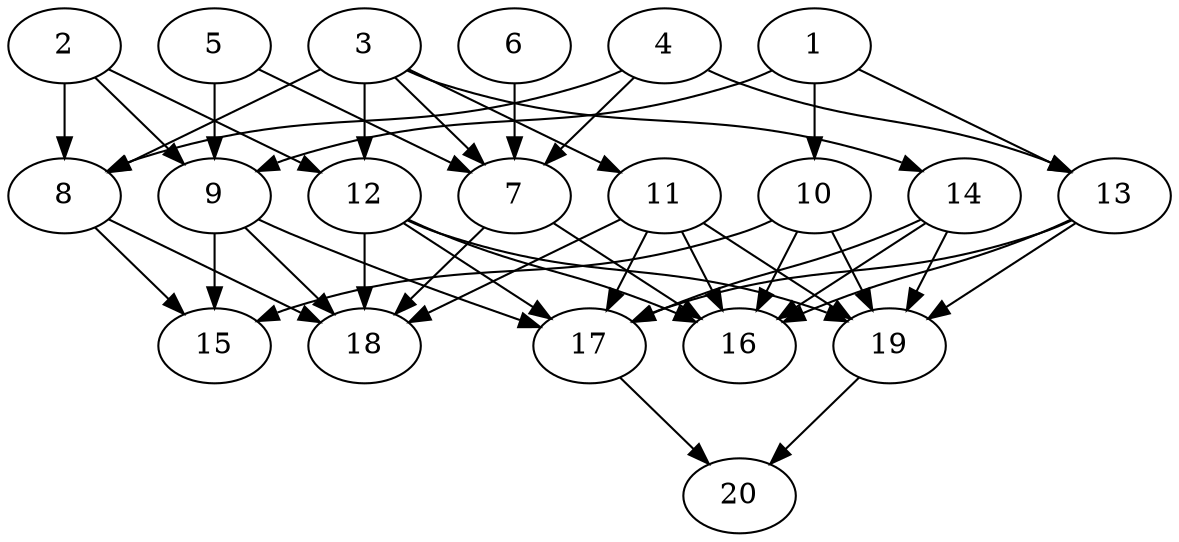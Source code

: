 // DAG automatically generated by daggen at Tue Jul 23 14:28:59 2019
// ./daggen --dot -n 20 --ccr 0.5 --fat 0.6 --regular 0.5 --density 0.7 --mindata 5242880 --maxdata 52428800 
digraph G {
  1 [size="83292160", alpha="0.12", expect_size="41646080"] 
  1 -> 9 [size ="41646080"]
  1 -> 10 [size ="41646080"]
  1 -> 13 [size ="41646080"]
  2 [size="90218496", alpha="0.12", expect_size="45109248"] 
  2 -> 8 [size ="45109248"]
  2 -> 9 [size ="45109248"]
  2 -> 12 [size ="45109248"]
  3 [size="54362112", alpha="0.11", expect_size="27181056"] 
  3 -> 7 [size ="27181056"]
  3 -> 8 [size ="27181056"]
  3 -> 11 [size ="27181056"]
  3 -> 12 [size ="27181056"]
  3 -> 14 [size ="27181056"]
  4 [size="60139520", alpha="0.00", expect_size="30069760"] 
  4 -> 7 [size ="30069760"]
  4 -> 8 [size ="30069760"]
  4 -> 13 [size ="30069760"]
  5 [size="71200768", alpha="0.07", expect_size="35600384"] 
  5 -> 7 [size ="35600384"]
  5 -> 9 [size ="35600384"]
  6 [size="33290240", alpha="0.03", expect_size="16645120"] 
  6 -> 7 [size ="16645120"]
  7 [size="42409984", alpha="0.14", expect_size="21204992"] 
  7 -> 16 [size ="21204992"]
  7 -> 18 [size ="21204992"]
  8 [size="47130624", alpha="0.13", expect_size="23565312"] 
  8 -> 15 [size ="23565312"]
  8 -> 18 [size ="23565312"]
  9 [size="78387200", alpha="0.17", expect_size="39193600"] 
  9 -> 15 [size ="39193600"]
  9 -> 17 [size ="39193600"]
  9 -> 18 [size ="39193600"]
  10 [size="36597760", alpha="0.04", expect_size="18298880"] 
  10 -> 15 [size ="18298880"]
  10 -> 16 [size ="18298880"]
  10 -> 19 [size ="18298880"]
  11 [size="10942464", alpha="0.18", expect_size="5471232"] 
  11 -> 16 [size ="5471232"]
  11 -> 17 [size ="5471232"]
  11 -> 18 [size ="5471232"]
  11 -> 19 [size ="5471232"]
  12 [size="67745792", alpha="0.00", expect_size="33872896"] 
  12 -> 16 [size ="33872896"]
  12 -> 17 [size ="33872896"]
  12 -> 18 [size ="33872896"]
  12 -> 19 [size ="33872896"]
  13 [size="30320640", alpha="0.17", expect_size="15160320"] 
  13 -> 16 [size ="15160320"]
  13 -> 17 [size ="15160320"]
  13 -> 19 [size ="15160320"]
  14 [size="83705856", alpha="0.12", expect_size="41852928"] 
  14 -> 16 [size ="41852928"]
  14 -> 17 [size ="41852928"]
  14 -> 19 [size ="41852928"]
  15 [size="86063104", alpha="0.04", expect_size="43031552"] 
  16 [size="22908928", alpha="0.09", expect_size="11454464"] 
  17 [size="34719744", alpha="0.10", expect_size="17359872"] 
  17 -> 20 [size ="17359872"]
  18 [size="99964928", alpha="0.13", expect_size="49982464"] 
  19 [size="65521664", alpha="0.07", expect_size="32760832"] 
  19 -> 20 [size ="32760832"]
  20 [size="49608704", alpha="0.19", expect_size="24804352"] 
}

